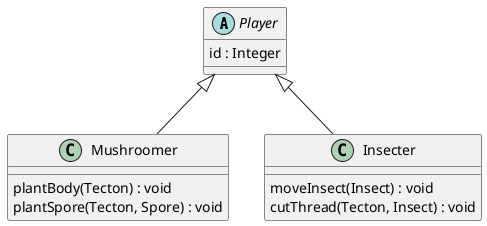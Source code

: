 @startuml player
abstract class Player{
    id : Integer
}

Player <|-- Mushroomer
class Mushroomer{
    plantBody(Tecton) : void
    plantSpore(Tecton, Spore) : void
}

Player <|-- Insecter
class Insecter{
    moveInsect(Insect) : void
    cutThread(Tecton, Insect) : void
}
@enduml